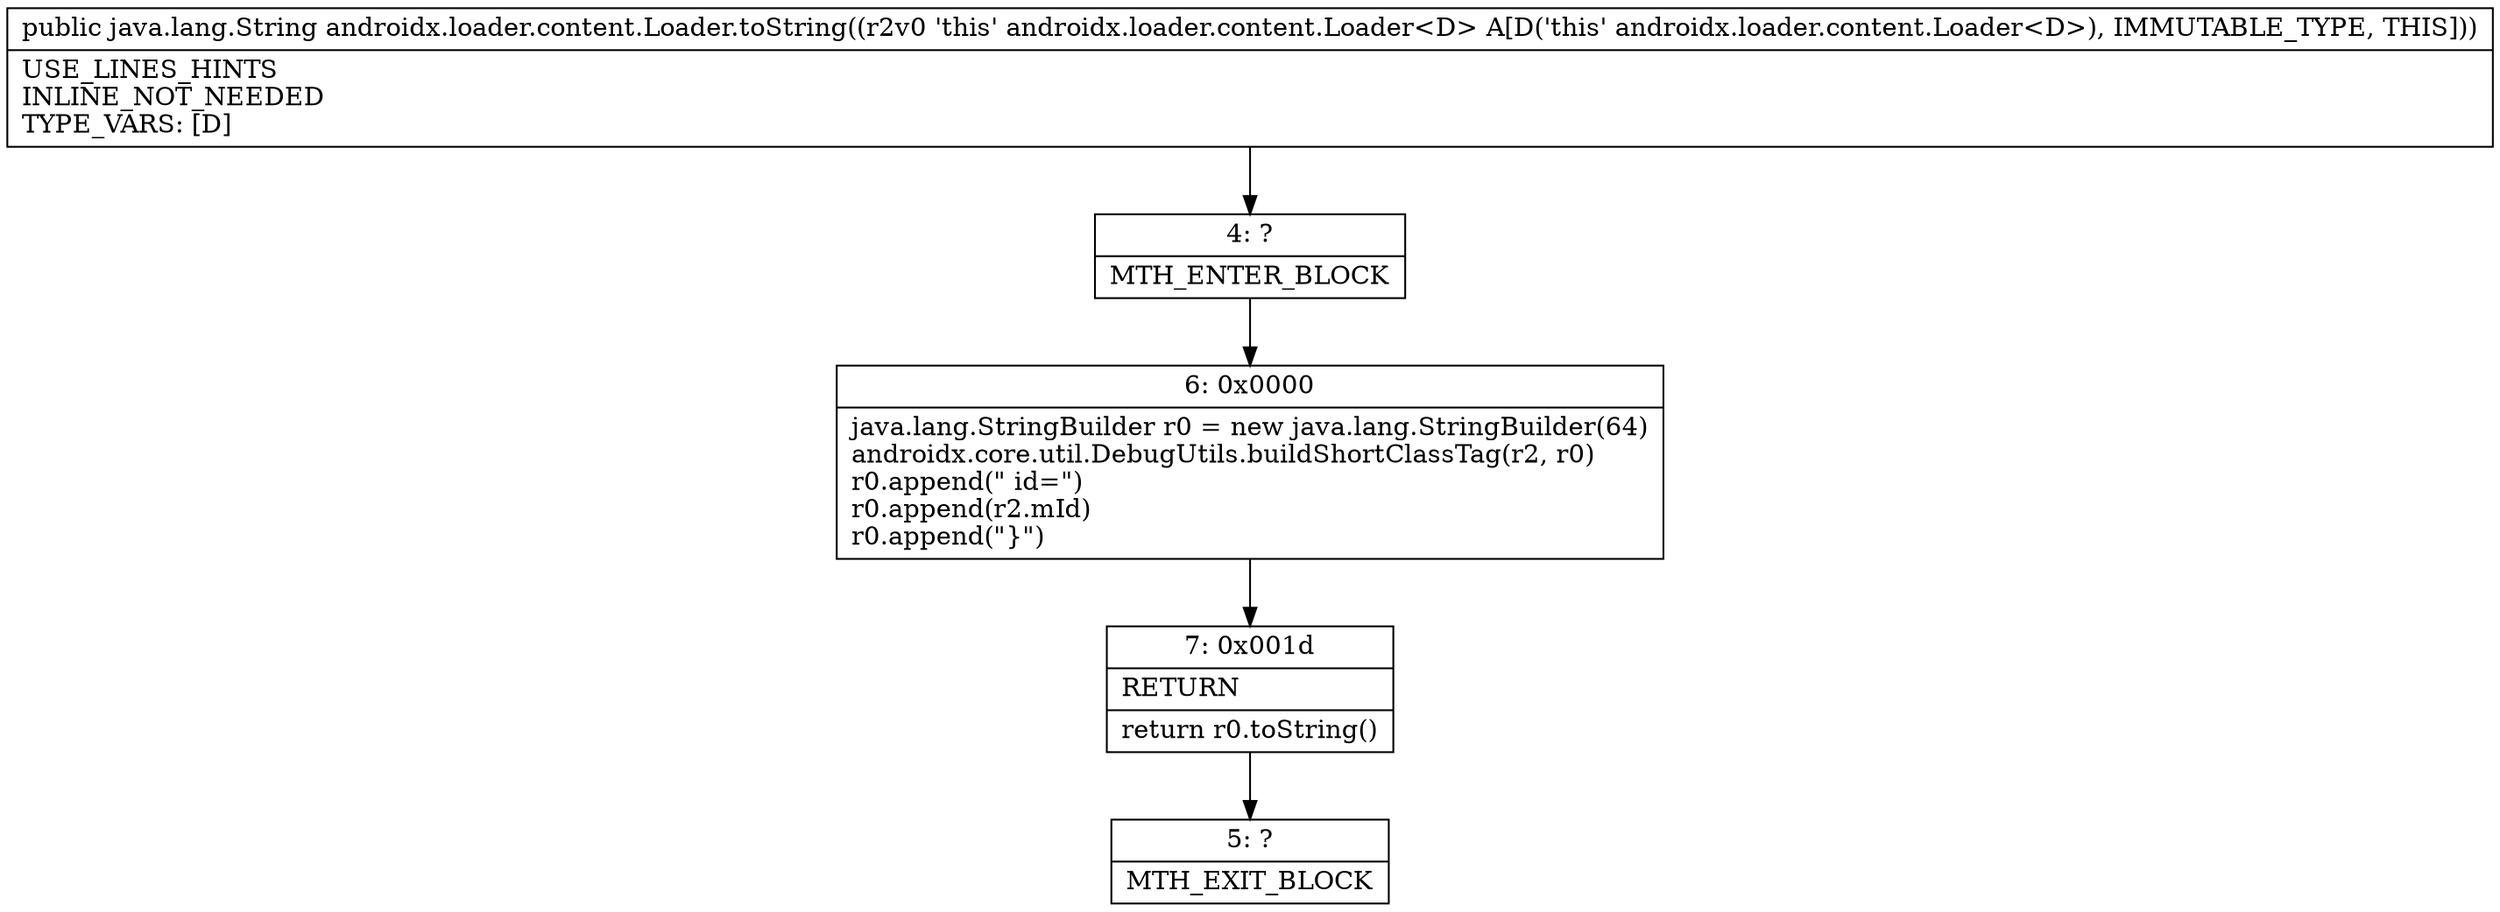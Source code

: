 digraph "CFG forandroidx.loader.content.Loader.toString()Ljava\/lang\/String;" {
Node_4 [shape=record,label="{4\:\ ?|MTH_ENTER_BLOCK\l}"];
Node_6 [shape=record,label="{6\:\ 0x0000|java.lang.StringBuilder r0 = new java.lang.StringBuilder(64)\landroidx.core.util.DebugUtils.buildShortClassTag(r2, r0)\lr0.append(\" id=\")\lr0.append(r2.mId)\lr0.append(\"\}\")\l}"];
Node_7 [shape=record,label="{7\:\ 0x001d|RETURN\l|return r0.toString()\l}"];
Node_5 [shape=record,label="{5\:\ ?|MTH_EXIT_BLOCK\l}"];
MethodNode[shape=record,label="{public java.lang.String androidx.loader.content.Loader.toString((r2v0 'this' androidx.loader.content.Loader\<D\> A[D('this' androidx.loader.content.Loader\<D\>), IMMUTABLE_TYPE, THIS]))  | USE_LINES_HINTS\lINLINE_NOT_NEEDED\lTYPE_VARS: [D]\l}"];
MethodNode -> Node_4;Node_4 -> Node_6;
Node_6 -> Node_7;
Node_7 -> Node_5;
}

